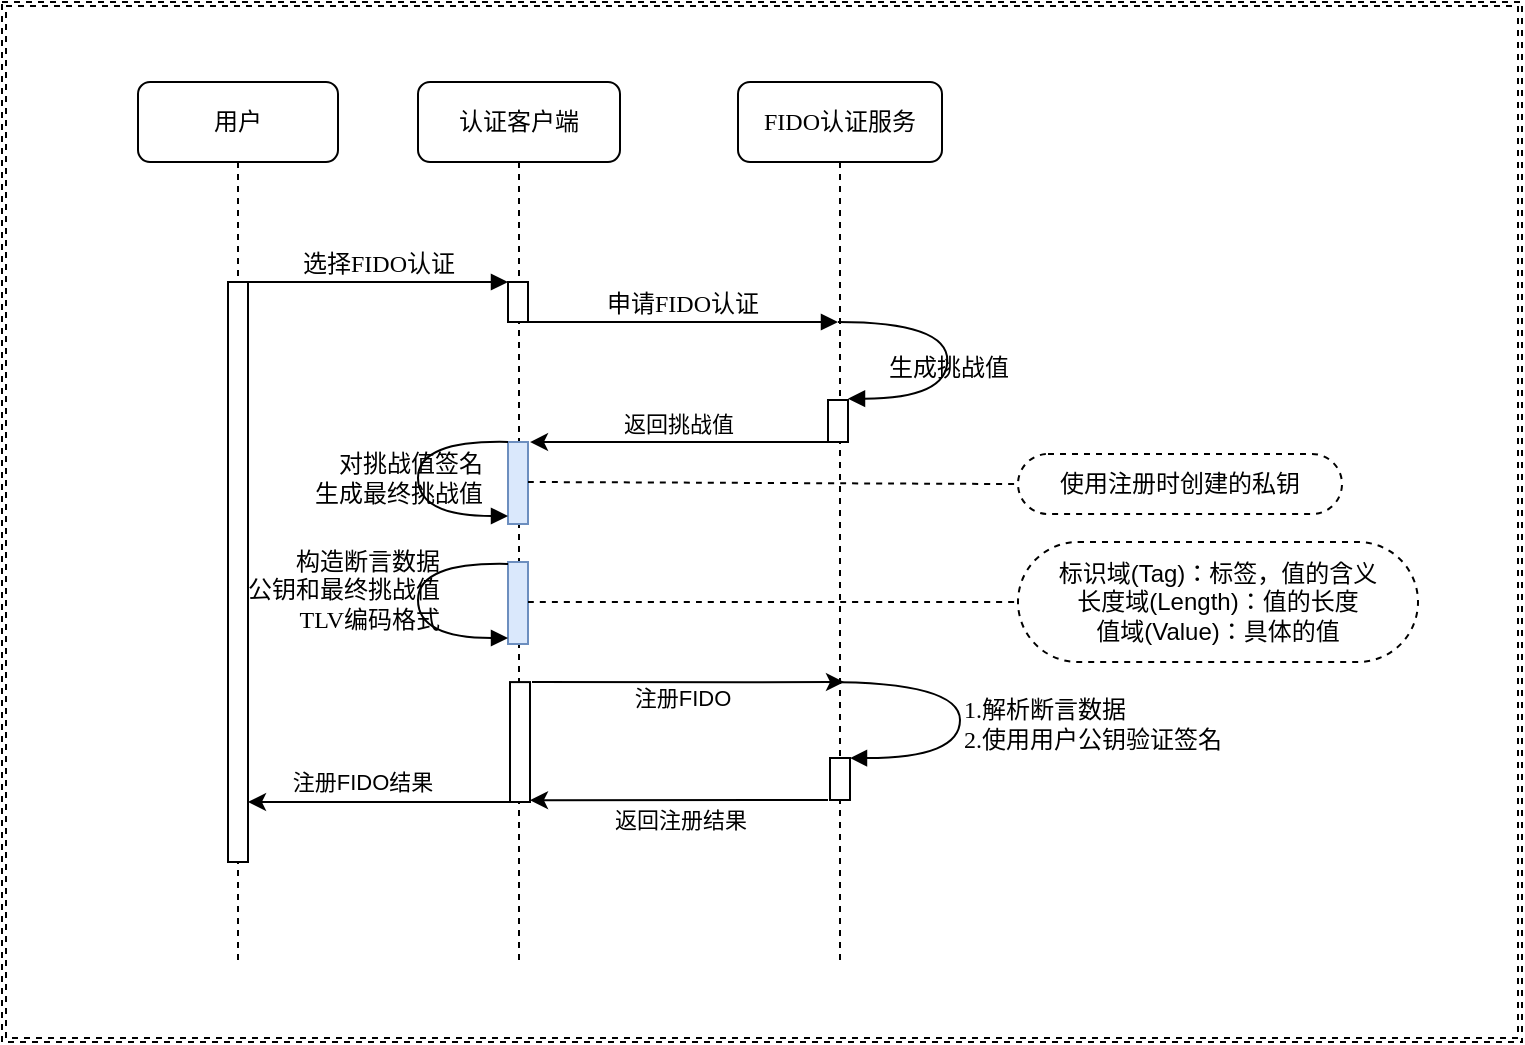 <mxfile version="15.3.1" type="github">
  <diagram name="Page-1" id="13e1069c-82ec-6db2-03f1-153e76fe0fe0">
    <mxGraphModel dx="946" dy="478" grid="1" gridSize="10" guides="1" tooltips="1" connect="1" arrows="1" fold="1" page="1" pageScale="1" pageWidth="1100" pageHeight="850" background="none" math="0" shadow="0">
      <root>
        <mxCell id="0" />
        <mxCell id="1" parent="0" />
        <mxCell id="Q3eLXCu4EJtIT---aeLw-39" value="" style="shape=ext;double=1;rounded=0;whiteSpace=wrap;html=1;dashed=1;align=center;" vertex="1" parent="1">
          <mxGeometry x="160" y="80" width="760" height="520" as="geometry" />
        </mxCell>
        <mxCell id="7baba1c4bc27f4b0-2" value="认证客户端" style="shape=umlLifeline;perimeter=lifelinePerimeter;whiteSpace=wrap;html=1;container=1;collapsible=0;recursiveResize=0;outlineConnect=0;rounded=1;shadow=0;comic=0;labelBackgroundColor=none;strokeWidth=1;fontFamily=Verdana;fontSize=12;align=center;" parent="1" vertex="1">
          <mxGeometry x="368" y="120" width="101" height="440" as="geometry" />
        </mxCell>
        <mxCell id="Q3eLXCu4EJtIT---aeLw-5" value="" style="html=1;points=[];perimeter=orthogonalPerimeter;rounded=0;shadow=0;comic=0;labelBackgroundColor=none;strokeWidth=1;fontFamily=Verdana;fontSize=12;align=left;labelPosition=right;verticalLabelPosition=bottom;verticalAlign=top;labelBorderColor=none;fillColor=#dae8fc;strokeColor=#6c8ebf;" vertex="1" parent="7baba1c4bc27f4b0-2">
          <mxGeometry x="45" y="180" width="10" height="41" as="geometry" />
        </mxCell>
        <mxCell id="Q3eLXCu4EJtIT---aeLw-6" value="&lt;div style=&quot;text-align: right&quot;&gt;对挑战值签名&lt;/div&gt;&lt;div style=&quot;text-align: right&quot;&gt;生成最终挑战值&lt;/div&gt;" style="html=1;verticalAlign=bottom;endArrow=block;labelBackgroundColor=none;fontFamily=Verdana;fontSize=12;elbow=vertical;edgeStyle=orthogonalEdgeStyle;curved=1;entryX=1;entryY=0.286;entryPerimeter=0;exitX=0;exitY=0.056;exitPerimeter=0;exitDx=0;exitDy=0;" edge="1" parent="7baba1c4bc27f4b0-2">
          <mxGeometry x="0.266" y="-10" relative="1" as="geometry">
            <mxPoint x="45" y="179.976" as="sourcePoint" />
            <mxPoint x="45.003" y="217.003" as="targetPoint" />
            <Array as="points">
              <mxPoint x="45" y="179" />
              <mxPoint y="179" />
              <mxPoint y="217" />
            </Array>
            <mxPoint as="offset" />
          </mxGeometry>
        </mxCell>
        <mxCell id="Q3eLXCu4EJtIT---aeLw-7" value="" style="html=1;points=[];perimeter=orthogonalPerimeter;rounded=0;shadow=0;comic=0;labelBackgroundColor=none;strokeWidth=1;fontFamily=Verdana;fontSize=12;align=left;labelPosition=right;verticalLabelPosition=bottom;verticalAlign=top;labelBorderColor=none;fillColor=#dae8fc;strokeColor=#6c8ebf;" vertex="1" parent="7baba1c4bc27f4b0-2">
          <mxGeometry x="45" y="240" width="10" height="41" as="geometry" />
        </mxCell>
        <mxCell id="Q3eLXCu4EJtIT---aeLw-8" value="&lt;div&gt;构造断言数据&lt;br&gt;&lt;/div&gt;&lt;div&gt;公钥和最终挑战值&lt;/div&gt;&lt;div&gt;TLV编码格式&lt;/div&gt;" style="html=1;verticalAlign=bottom;endArrow=block;labelBackgroundColor=none;fontFamily=Verdana;fontSize=12;elbow=vertical;edgeStyle=orthogonalEdgeStyle;curved=1;entryX=1;entryY=0.286;entryPerimeter=0;exitX=0;exitY=0.056;exitPerimeter=0;exitDx=0;exitDy=0;align=right;" edge="1" parent="7baba1c4bc27f4b0-2">
          <mxGeometry x="0.484" relative="1" as="geometry">
            <mxPoint x="45" y="240.976" as="sourcePoint" />
            <mxPoint x="45.003" y="278.003" as="targetPoint" />
            <Array as="points">
              <mxPoint x="45" y="240" />
              <mxPoint y="240" />
              <mxPoint y="278" />
            </Array>
            <mxPoint as="offset" />
          </mxGeometry>
        </mxCell>
        <mxCell id="7baba1c4bc27f4b0-3" value="FIDO认证服务" style="shape=umlLifeline;perimeter=lifelinePerimeter;whiteSpace=wrap;html=1;container=1;collapsible=0;recursiveResize=0;outlineConnect=0;rounded=1;shadow=0;comic=0;labelBackgroundColor=none;strokeWidth=1;fontFamily=Verdana;fontSize=12;align=center;" parent="1" vertex="1">
          <mxGeometry x="528" y="120" width="102" height="440" as="geometry" />
        </mxCell>
        <mxCell id="7baba1c4bc27f4b0-13" value="" style="html=1;points=[];perimeter=orthogonalPerimeter;rounded=0;shadow=0;comic=0;labelBackgroundColor=none;strokeWidth=1;fontFamily=Verdana;fontSize=12;align=center;" parent="7baba1c4bc27f4b0-3" vertex="1">
          <mxGeometry x="45" y="159" width="10" height="21" as="geometry" />
        </mxCell>
        <mxCell id="Q3eLXCu4EJtIT---aeLw-9" value="" style="html=1;points=[];perimeter=orthogonalPerimeter;rounded=0;shadow=0;comic=0;labelBackgroundColor=none;strokeWidth=1;fontFamily=Verdana;fontSize=12;align=center;" vertex="1" parent="7baba1c4bc27f4b0-3">
          <mxGeometry x="-114" y="300.05" width="10" height="59.95" as="geometry" />
        </mxCell>
        <mxCell id="Q3eLXCu4EJtIT---aeLw-25" value="1.解析断言数据&lt;br&gt;2.使用用户公钥验证签名" style="html=1;verticalAlign=bottom;endArrow=block;labelBackgroundColor=none;fontFamily=Verdana;fontSize=12;elbow=vertical;edgeStyle=orthogonalEdgeStyle;curved=1;align=left;" edge="1" parent="7baba1c4bc27f4b0-3">
          <mxGeometry x="0.317" relative="1" as="geometry">
            <mxPoint x="43" y="300" as="sourcePoint" />
            <mxPoint x="56" y="338.05" as="targetPoint" />
            <Array as="points">
              <mxPoint x="111" y="300.05" />
              <mxPoint x="111" y="338.05" />
            </Array>
            <mxPoint as="offset" />
          </mxGeometry>
        </mxCell>
        <mxCell id="Q3eLXCu4EJtIT---aeLw-10" style="edgeStyle=orthogonalEdgeStyle;rounded=0;orthogonalLoop=1;jettySize=auto;html=1;" edge="1" parent="7baba1c4bc27f4b0-3">
          <mxGeometry relative="1" as="geometry">
            <mxPoint x="-103" y="300.05" as="sourcePoint" />
            <mxPoint x="53" y="300" as="targetPoint" />
            <Array as="points">
              <mxPoint x="3" y="300" />
              <mxPoint x="3" y="300" />
            </Array>
          </mxGeometry>
        </mxCell>
        <mxCell id="Q3eLXCu4EJtIT---aeLw-11" value="注册FIDO" style="edgeLabel;html=1;align=center;verticalAlign=middle;resizable=0;points=[];" vertex="1" connectable="0" parent="Q3eLXCu4EJtIT---aeLw-10">
          <mxGeometry x="-0.307" y="-3" relative="1" as="geometry">
            <mxPoint x="21" y="5" as="offset" />
          </mxGeometry>
        </mxCell>
        <mxCell id="Q3eLXCu4EJtIT---aeLw-14" value="返回注册结果" style="edgeStyle=orthogonalEdgeStyle;rounded=0;orthogonalLoop=1;jettySize=auto;html=1;entryX=1.1;entryY=0.261;entryDx=0;entryDy=0;entryPerimeter=0;" edge="1" parent="7baba1c4bc27f4b0-3">
          <mxGeometry x="-0.007" y="10" relative="1" as="geometry">
            <mxPoint x="45" y="359.05" as="sourcePoint" />
            <mxPoint x="-104" y="359.08" as="targetPoint" />
            <mxPoint as="offset" />
          </mxGeometry>
        </mxCell>
        <mxCell id="Q3eLXCu4EJtIT---aeLw-32" value="" style="html=1;points=[];perimeter=orthogonalPerimeter;rounded=0;shadow=0;comic=0;labelBackgroundColor=none;strokeWidth=1;fontFamily=Verdana;fontSize=12;align=center;" vertex="1" parent="7baba1c4bc27f4b0-3">
          <mxGeometry x="46" y="338.0" width="10" height="21" as="geometry" />
        </mxCell>
        <mxCell id="7baba1c4bc27f4b0-8" value="用户" style="shape=umlLifeline;perimeter=lifelinePerimeter;whiteSpace=wrap;html=1;container=1;collapsible=0;recursiveResize=0;outlineConnect=0;rounded=1;shadow=0;comic=0;labelBackgroundColor=none;strokeWidth=1;fontFamily=Verdana;fontSize=12;align=center;" parent="1" vertex="1">
          <mxGeometry x="228" y="120" width="100" height="440" as="geometry" />
        </mxCell>
        <mxCell id="7baba1c4bc27f4b0-9" value="" style="html=1;points=[];perimeter=orthogonalPerimeter;rounded=0;shadow=0;comic=0;labelBackgroundColor=none;strokeWidth=1;fontFamily=Verdana;fontSize=12;align=center;" parent="7baba1c4bc27f4b0-8" vertex="1">
          <mxGeometry x="45" y="100" width="10" height="290" as="geometry" />
        </mxCell>
        <mxCell id="7baba1c4bc27f4b0-11" value="选择FIDO认证" style="html=1;verticalAlign=bottom;endArrow=block;entryX=0;entryY=0;labelBackgroundColor=none;fontFamily=Verdana;fontSize=12;edgeStyle=elbowEdgeStyle;elbow=vertical;" parent="1" source="7baba1c4bc27f4b0-9" edge="1">
          <mxGeometry relative="1" as="geometry">
            <mxPoint x="348" y="230" as="sourcePoint" />
            <mxPoint x="413" y="220" as="targetPoint" />
          </mxGeometry>
        </mxCell>
        <mxCell id="Q3eLXCu4EJtIT---aeLw-1" value="生成挑战值" style="html=1;verticalAlign=bottom;endArrow=block;labelBackgroundColor=none;fontFamily=Verdana;fontSize=12;elbow=vertical;edgeStyle=orthogonalEdgeStyle;curved=1;entryX=1;entryY=0.286;entryPerimeter=0;exitX=1.038;exitY=0.345;exitPerimeter=0;" edge="1" parent="1">
          <mxGeometry x="0.215" relative="1" as="geometry">
            <mxPoint x="578.003" y="240" as="sourcePoint" />
            <mxPoint x="583.003" y="278.333" as="targetPoint" />
            <Array as="points">
              <mxPoint x="632.67" y="240" />
              <mxPoint x="632.67" y="278" />
            </Array>
            <mxPoint as="offset" />
          </mxGeometry>
        </mxCell>
        <mxCell id="Q3eLXCu4EJtIT---aeLw-2" value="申请FIDO认证" style="html=1;verticalAlign=bottom;endArrow=block;labelBackgroundColor=none;fontFamily=Verdana;fontSize=12;edgeStyle=elbowEdgeStyle;elbow=vertical;exitX=0.9;exitY=0.087;exitDx=0;exitDy=0;exitPerimeter=0;" edge="1" parent="1">
          <mxGeometry relative="1" as="geometry">
            <mxPoint x="422" y="240.01" as="sourcePoint" />
            <mxPoint x="578" y="240" as="targetPoint" />
          </mxGeometry>
        </mxCell>
        <mxCell id="Q3eLXCu4EJtIT---aeLw-3" value="返回挑战值" style="edgeStyle=orthogonalEdgeStyle;rounded=0;orthogonalLoop=1;jettySize=auto;html=1;entryX=1.1;entryY=0.261;entryDx=0;entryDy=0;entryPerimeter=0;" edge="1" parent="1">
          <mxGeometry x="0.007" y="-9" relative="1" as="geometry">
            <mxPoint x="573" y="300" as="sourcePoint" />
            <mxPoint x="424" y="300.03" as="targetPoint" />
            <mxPoint as="offset" />
          </mxGeometry>
        </mxCell>
        <mxCell id="Q3eLXCu4EJtIT---aeLw-4" value="" style="html=1;points=[];perimeter=orthogonalPerimeter;rounded=0;shadow=0;comic=0;labelBackgroundColor=none;strokeWidth=1;fontFamily=Verdana;fontSize=12;align=center;" vertex="1" parent="1">
          <mxGeometry x="413" y="220" width="10" height="20" as="geometry" />
        </mxCell>
        <mxCell id="Q3eLXCu4EJtIT---aeLw-33" value="使用注册时创建的私钥" style="whiteSpace=wrap;html=1;rounded=1;arcSize=50;align=center;verticalAlign=middle;strokeWidth=1;autosize=1;spacing=4;treeFolding=1;treeMoving=1;newEdgeStyle={&quot;edgeStyle&quot;:&quot;entityRelationEdgeStyle&quot;,&quot;startArrow&quot;:&quot;none&quot;,&quot;endArrow&quot;:&quot;none&quot;,&quot;segment&quot;:10,&quot;curved&quot;:1};dashed=1;" vertex="1" parent="1">
          <mxGeometry x="668" y="306" width="162" height="30" as="geometry" />
        </mxCell>
        <mxCell id="Q3eLXCu4EJtIT---aeLw-34" value="" style="edgeStyle=entityRelationEdgeStyle;startArrow=none;endArrow=none;segment=10;curved=1;dashed=1;exitX=1;exitY=0.488;exitDx=0;exitDy=0;exitPerimeter=0;" edge="1" target="Q3eLXCu4EJtIT---aeLw-33" parent="1" source="Q3eLXCu4EJtIT---aeLw-5">
          <mxGeometry relative="1" as="geometry">
            <mxPoint x="680" y="348" as="sourcePoint" />
          </mxGeometry>
        </mxCell>
        <mxCell id="Q3eLXCu4EJtIT---aeLw-36" value="标识域(Tag)：标签，值的含义&lt;br&gt;长度域(Length)：值的长度&lt;br&gt;值域(Value)：具体的值" style="whiteSpace=wrap;html=1;rounded=1;arcSize=50;align=center;verticalAlign=middle;strokeWidth=1;autosize=1;spacing=4;treeFolding=1;treeMoving=1;newEdgeStyle={&quot;edgeStyle&quot;:&quot;entityRelationEdgeStyle&quot;,&quot;startArrow&quot;:&quot;none&quot;,&quot;endArrow&quot;:&quot;none&quot;,&quot;segment&quot;:10,&quot;curved&quot;:1};dashed=1;" vertex="1" parent="1">
          <mxGeometry x="668" y="350" width="200" height="60" as="geometry" />
        </mxCell>
        <mxCell id="Q3eLXCu4EJtIT---aeLw-37" value="" style="edgeStyle=entityRelationEdgeStyle;startArrow=none;endArrow=none;segment=10;curved=1;dashed=1;exitX=1;exitY=0.488;exitDx=0;exitDy=0;exitPerimeter=0;" edge="1" parent="1" target="Q3eLXCu4EJtIT---aeLw-36">
          <mxGeometry relative="1" as="geometry">
            <mxPoint x="423" y="380.008" as="sourcePoint" />
          </mxGeometry>
        </mxCell>
        <mxCell id="Q3eLXCu4EJtIT---aeLw-15" value="注册FIDO结果" style="edgeStyle=orthogonalEdgeStyle;rounded=0;orthogonalLoop=1;jettySize=auto;html=1;entryX=0.9;entryY=1;entryDx=0;entryDy=0;entryPerimeter=0;exitX=0;exitY=1;exitDx=0;exitDy=0;exitPerimeter=0;" edge="1" parent="1" source="Q3eLXCu4EJtIT---aeLw-9">
          <mxGeometry x="0.128" y="-10" relative="1" as="geometry">
            <mxPoint x="433" y="460.05" as="sourcePoint" />
            <mxPoint x="283" y="480" as="targetPoint" />
            <mxPoint as="offset" />
            <Array as="points">
              <mxPoint x="351" y="480" />
              <mxPoint x="351" y="480" />
            </Array>
          </mxGeometry>
        </mxCell>
      </root>
    </mxGraphModel>
  </diagram>
</mxfile>

